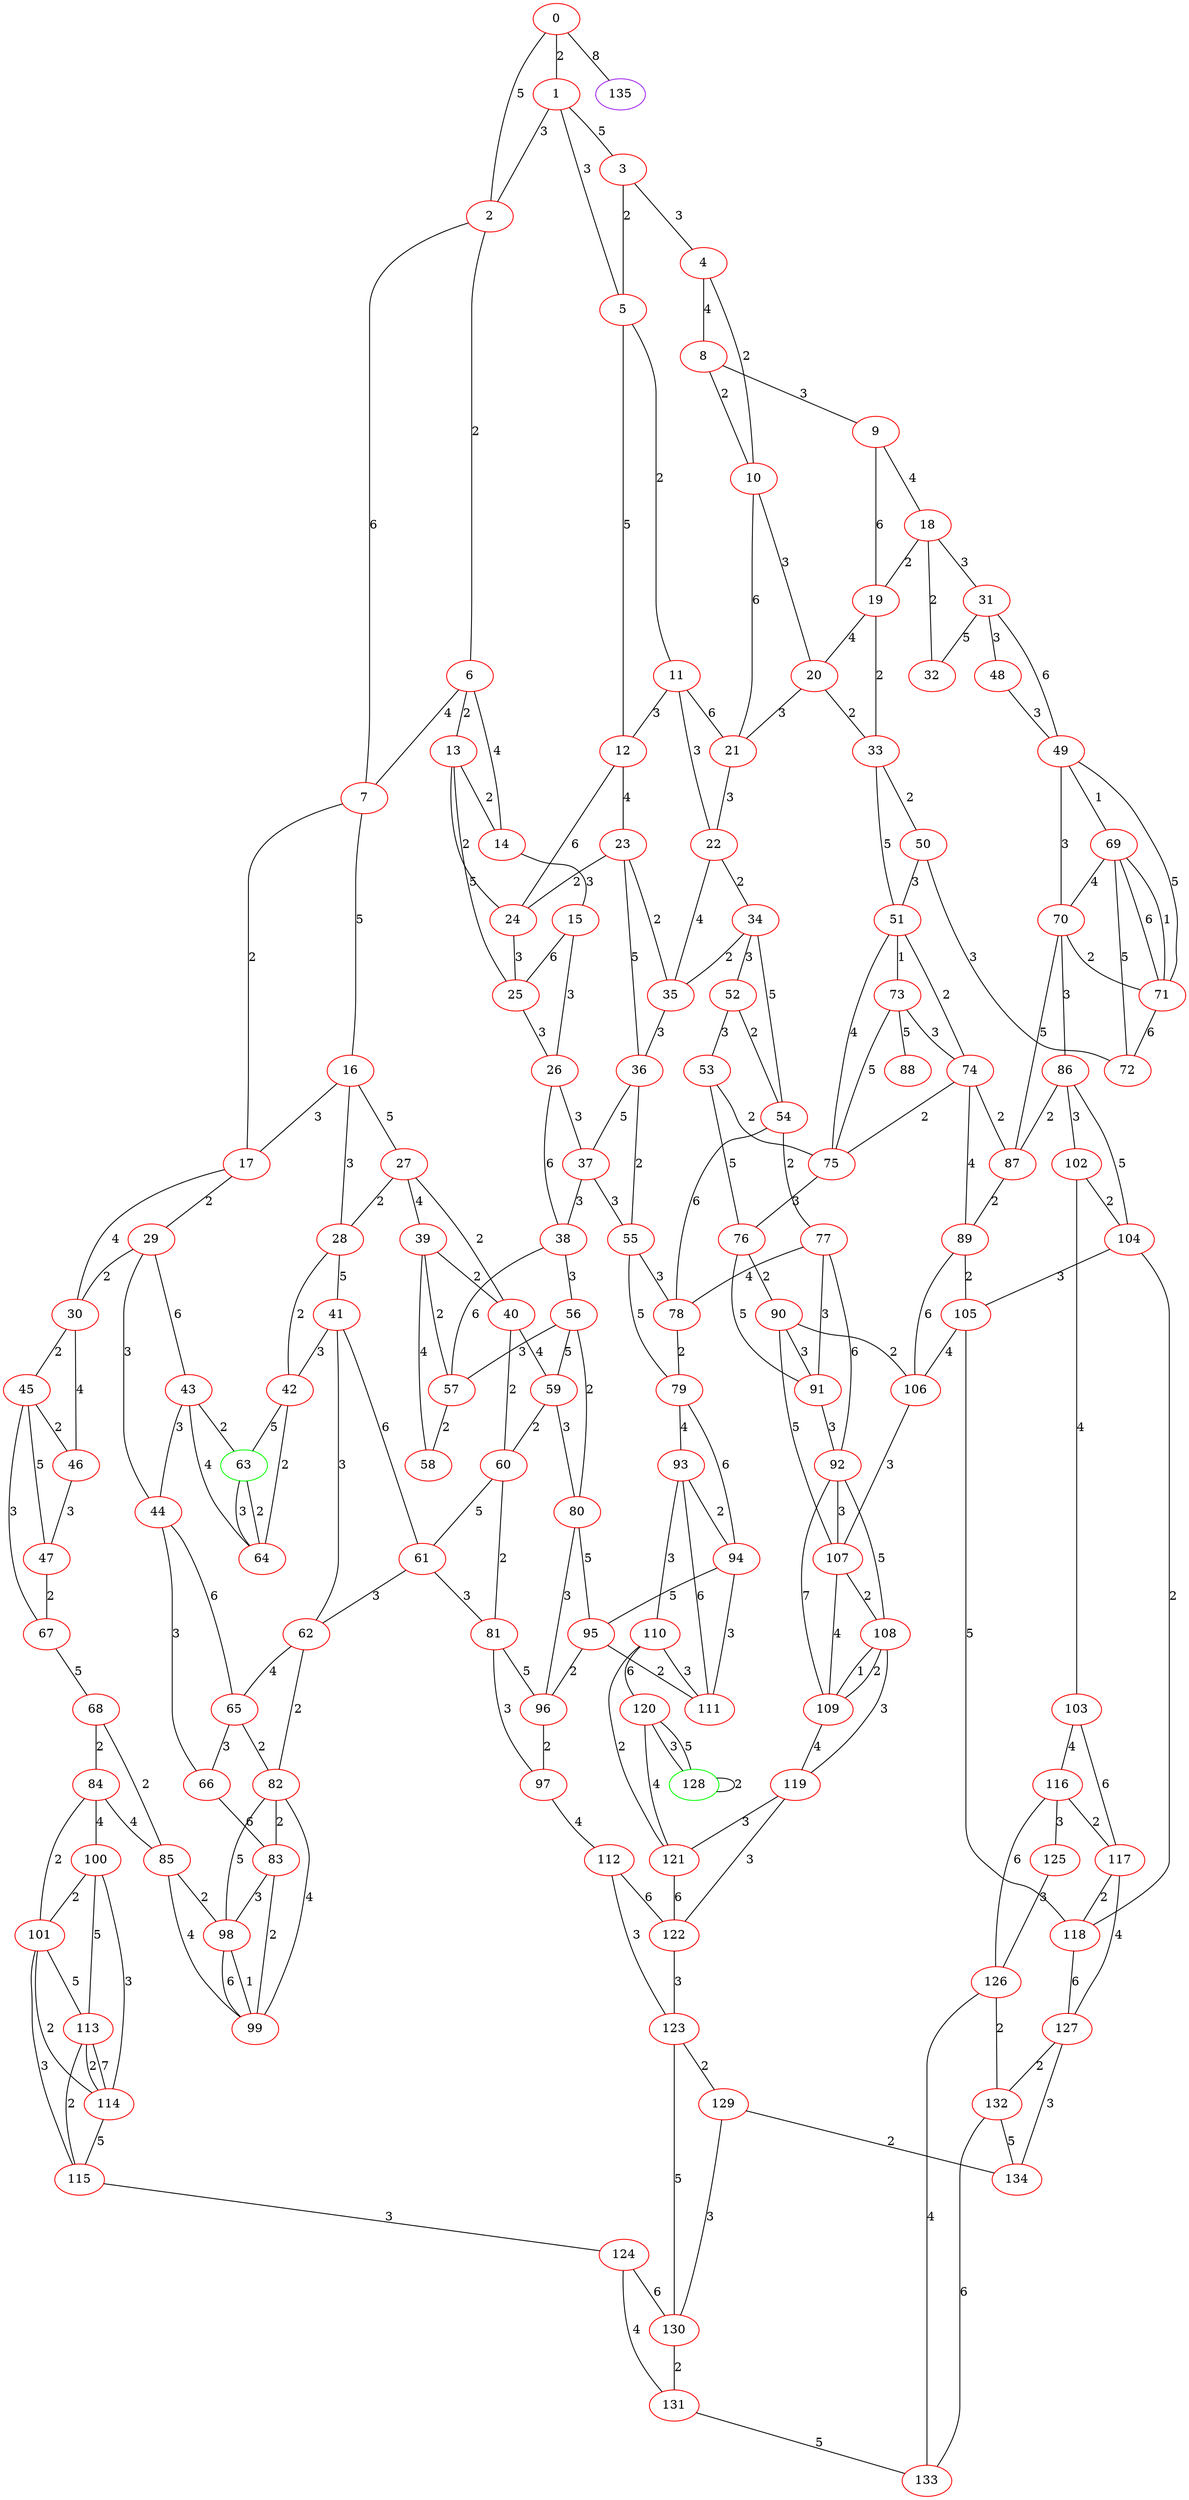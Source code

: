 graph "" {
0 [color=red, weight=1];
1 [color=red, weight=1];
2 [color=red, weight=1];
3 [color=red, weight=1];
4 [color=red, weight=1];
5 [color=red, weight=1];
6 [color=red, weight=1];
7 [color=red, weight=1];
8 [color=red, weight=1];
9 [color=red, weight=1];
10 [color=red, weight=1];
11 [color=red, weight=1];
12 [color=red, weight=1];
13 [color=red, weight=1];
14 [color=red, weight=1];
15 [color=red, weight=1];
16 [color=red, weight=1];
17 [color=red, weight=1];
18 [color=red, weight=1];
19 [color=red, weight=1];
20 [color=red, weight=1];
21 [color=red, weight=1];
22 [color=red, weight=1];
23 [color=red, weight=1];
24 [color=red, weight=1];
25 [color=red, weight=1];
26 [color=red, weight=1];
27 [color=red, weight=1];
28 [color=red, weight=1];
29 [color=red, weight=1];
30 [color=red, weight=1];
31 [color=red, weight=1];
32 [color=red, weight=1];
33 [color=red, weight=1];
34 [color=red, weight=1];
35 [color=red, weight=1];
36 [color=red, weight=1];
37 [color=red, weight=1];
38 [color=red, weight=1];
39 [color=red, weight=1];
40 [color=red, weight=1];
41 [color=red, weight=1];
42 [color=red, weight=1];
43 [color=red, weight=1];
44 [color=red, weight=1];
45 [color=red, weight=1];
46 [color=red, weight=1];
47 [color=red, weight=1];
48 [color=red, weight=1];
49 [color=red, weight=1];
50 [color=red, weight=1];
51 [color=red, weight=1];
52 [color=red, weight=1];
53 [color=red, weight=1];
54 [color=red, weight=1];
55 [color=red, weight=1];
56 [color=red, weight=1];
57 [color=red, weight=1];
58 [color=red, weight=1];
59 [color=red, weight=1];
60 [color=red, weight=1];
61 [color=red, weight=1];
62 [color=red, weight=1];
63 [color=green, weight=2];
64 [color=red, weight=1];
65 [color=red, weight=1];
66 [color=red, weight=1];
67 [color=red, weight=1];
68 [color=red, weight=1];
69 [color=red, weight=1];
70 [color=red, weight=1];
71 [color=red, weight=1];
72 [color=red, weight=1];
73 [color=red, weight=1];
74 [color=red, weight=1];
75 [color=red, weight=1];
76 [color=red, weight=1];
77 [color=red, weight=1];
78 [color=red, weight=1];
79 [color=red, weight=1];
80 [color=red, weight=1];
81 [color=red, weight=1];
82 [color=red, weight=1];
83 [color=red, weight=1];
84 [color=red, weight=1];
85 [color=red, weight=1];
86 [color=red, weight=1];
87 [color=red, weight=1];
88 [color=red, weight=1];
89 [color=red, weight=1];
90 [color=red, weight=1];
91 [color=red, weight=1];
92 [color=red, weight=1];
93 [color=red, weight=1];
94 [color=red, weight=1];
95 [color=red, weight=1];
96 [color=red, weight=1];
97 [color=red, weight=1];
98 [color=red, weight=1];
99 [color=red, weight=1];
100 [color=red, weight=1];
101 [color=red, weight=1];
102 [color=red, weight=1];
103 [color=red, weight=1];
104 [color=red, weight=1];
105 [color=red, weight=1];
106 [color=red, weight=1];
107 [color=red, weight=1];
108 [color=red, weight=1];
109 [color=red, weight=1];
110 [color=red, weight=1];
111 [color=red, weight=1];
112 [color=red, weight=1];
113 [color=red, weight=1];
114 [color=red, weight=1];
115 [color=red, weight=1];
116 [color=red, weight=1];
117 [color=red, weight=1];
118 [color=red, weight=1];
119 [color=red, weight=1];
120 [color=red, weight=1];
121 [color=red, weight=1];
122 [color=red, weight=1];
123 [color=red, weight=1];
124 [color=red, weight=1];
125 [color=red, weight=1];
126 [color=red, weight=1];
127 [color=red, weight=1];
128 [color=green, weight=2];
129 [color=red, weight=1];
130 [color=red, weight=1];
131 [color=red, weight=1];
132 [color=red, weight=1];
133 [color=red, weight=1];
134 [color=red, weight=1];
135 [color=purple, weight=4];
0 -- 1  [key=0, label=2];
0 -- 2  [key=0, label=5];
0 -- 135  [key=0, label=8];
1 -- 2  [key=0, label=3];
1 -- 3  [key=0, label=5];
1 -- 5  [key=0, label=3];
2 -- 6  [key=0, label=2];
2 -- 7  [key=0, label=6];
3 -- 4  [key=0, label=3];
3 -- 5  [key=0, label=2];
4 -- 8  [key=0, label=4];
4 -- 10  [key=0, label=2];
5 -- 11  [key=0, label=2];
5 -- 12  [key=0, label=5];
6 -- 13  [key=0, label=2];
6 -- 14  [key=0, label=4];
6 -- 7  [key=0, label=4];
7 -- 16  [key=0, label=5];
7 -- 17  [key=0, label=2];
8 -- 9  [key=0, label=3];
8 -- 10  [key=0, label=2];
9 -- 18  [key=0, label=4];
9 -- 19  [key=0, label=6];
10 -- 20  [key=0, label=3];
10 -- 21  [key=0, label=6];
11 -- 12  [key=0, label=3];
11 -- 22  [key=0, label=3];
11 -- 21  [key=0, label=6];
12 -- 24  [key=0, label=6];
12 -- 23  [key=0, label=4];
13 -- 24  [key=0, label=2];
13 -- 25  [key=0, label=5];
13 -- 14  [key=0, label=2];
14 -- 15  [key=0, label=3];
15 -- 25  [key=0, label=6];
15 -- 26  [key=0, label=3];
16 -- 17  [key=0, label=3];
16 -- 27  [key=0, label=5];
16 -- 28  [key=0, label=3];
17 -- 29  [key=0, label=2];
17 -- 30  [key=0, label=4];
18 -- 32  [key=0, label=2];
18 -- 19  [key=0, label=2];
18 -- 31  [key=0, label=3];
19 -- 20  [key=0, label=4];
19 -- 33  [key=0, label=2];
20 -- 33  [key=0, label=2];
20 -- 21  [key=0, label=3];
21 -- 22  [key=0, label=3];
22 -- 35  [key=0, label=4];
22 -- 34  [key=0, label=2];
23 -- 24  [key=0, label=2];
23 -- 35  [key=0, label=2];
23 -- 36  [key=0, label=5];
24 -- 25  [key=0, label=3];
25 -- 26  [key=0, label=3];
26 -- 37  [key=0, label=3];
26 -- 38  [key=0, label=6];
27 -- 40  [key=0, label=2];
27 -- 28  [key=0, label=2];
27 -- 39  [key=0, label=4];
28 -- 41  [key=0, label=5];
28 -- 42  [key=0, label=2];
29 -- 43  [key=0, label=6];
29 -- 44  [key=0, label=3];
29 -- 30  [key=0, label=2];
30 -- 46  [key=0, label=4];
30 -- 45  [key=0, label=2];
31 -- 48  [key=0, label=3];
31 -- 49  [key=0, label=6];
31 -- 32  [key=0, label=5];
33 -- 50  [key=0, label=2];
33 -- 51  [key=0, label=5];
34 -- 35  [key=0, label=2];
34 -- 52  [key=0, label=3];
34 -- 54  [key=0, label=5];
35 -- 36  [key=0, label=3];
36 -- 55  [key=0, label=2];
36 -- 37  [key=0, label=5];
37 -- 38  [key=0, label=3];
37 -- 55  [key=0, label=3];
38 -- 56  [key=0, label=3];
38 -- 57  [key=0, label=6];
39 -- 40  [key=0, label=2];
39 -- 57  [key=0, label=2];
39 -- 58  [key=0, label=4];
40 -- 59  [key=0, label=4];
40 -- 60  [key=0, label=2];
41 -- 42  [key=0, label=3];
41 -- 61  [key=0, label=6];
41 -- 62  [key=0, label=3];
42 -- 64  [key=0, label=2];
42 -- 63  [key=0, label=5];
43 -- 64  [key=0, label=4];
43 -- 44  [key=0, label=3];
43 -- 63  [key=0, label=2];
44 -- 65  [key=0, label=6];
44 -- 66  [key=0, label=3];
45 -- 67  [key=0, label=3];
45 -- 46  [key=0, label=2];
45 -- 47  [key=0, label=5];
46 -- 47  [key=0, label=3];
47 -- 67  [key=0, label=2];
48 -- 49  [key=0, label=3];
49 -- 71  [key=0, label=5];
49 -- 69  [key=0, label=1];
49 -- 70  [key=0, label=3];
50 -- 72  [key=0, label=3];
50 -- 51  [key=0, label=3];
51 -- 75  [key=0, label=4];
51 -- 74  [key=0, label=2];
51 -- 73  [key=0, label=1];
52 -- 53  [key=0, label=3];
52 -- 54  [key=0, label=2];
53 -- 75  [key=0, label=2];
53 -- 76  [key=0, label=5];
54 -- 77  [key=0, label=2];
54 -- 78  [key=0, label=6];
55 -- 78  [key=0, label=3];
55 -- 79  [key=0, label=5];
56 -- 80  [key=0, label=2];
56 -- 57  [key=0, label=3];
56 -- 59  [key=0, label=5];
57 -- 58  [key=0, label=2];
59 -- 80  [key=0, label=3];
59 -- 60  [key=0, label=2];
60 -- 81  [key=0, label=2];
60 -- 61  [key=0, label=5];
61 -- 81  [key=0, label=3];
61 -- 62  [key=0, label=3];
62 -- 82  [key=0, label=2];
62 -- 65  [key=0, label=4];
63 -- 64  [key=0, label=2];
63 -- 64  [key=1, label=3];
65 -- 66  [key=0, label=3];
65 -- 82  [key=0, label=2];
66 -- 83  [key=0, label=6];
67 -- 68  [key=0, label=5];
68 -- 84  [key=0, label=2];
68 -- 85  [key=0, label=2];
69 -- 72  [key=0, label=5];
69 -- 70  [key=0, label=4];
69 -- 71  [key=0, label=6];
69 -- 71  [key=1, label=1];
70 -- 87  [key=0, label=5];
70 -- 86  [key=0, label=3];
70 -- 71  [key=0, label=2];
71 -- 72  [key=0, label=6];
73 -- 88  [key=0, label=5];
73 -- 75  [key=0, label=5];
73 -- 74  [key=0, label=3];
74 -- 75  [key=0, label=2];
74 -- 89  [key=0, label=4];
74 -- 87  [key=0, label=2];
75 -- 76  [key=0, label=3];
76 -- 91  [key=0, label=5];
76 -- 90  [key=0, label=2];
77 -- 91  [key=0, label=3];
77 -- 92  [key=0, label=6];
77 -- 78  [key=0, label=4];
78 -- 79  [key=0, label=2];
79 -- 94  [key=0, label=6];
79 -- 93  [key=0, label=4];
80 -- 96  [key=0, label=3];
80 -- 95  [key=0, label=5];
81 -- 96  [key=0, label=5];
81 -- 97  [key=0, label=3];
82 -- 99  [key=0, label=4];
82 -- 98  [key=0, label=5];
82 -- 83  [key=0, label=2];
83 -- 99  [key=0, label=2];
83 -- 98  [key=0, label=3];
84 -- 100  [key=0, label=4];
84 -- 101  [key=0, label=2];
84 -- 85  [key=0, label=4];
85 -- 98  [key=0, label=2];
85 -- 99  [key=0, label=4];
86 -- 104  [key=0, label=5];
86 -- 102  [key=0, label=3];
86 -- 87  [key=0, label=2];
87 -- 89  [key=0, label=2];
89 -- 105  [key=0, label=2];
89 -- 106  [key=0, label=6];
90 -- 91  [key=0, label=3];
90 -- 106  [key=0, label=2];
90 -- 107  [key=0, label=5];
91 -- 92  [key=0, label=3];
92 -- 107  [key=0, label=3];
92 -- 108  [key=0, label=5];
92 -- 109  [key=0, label=7];
93 -- 94  [key=0, label=2];
93 -- 110  [key=0, label=3];
93 -- 111  [key=0, label=6];
94 -- 111  [key=0, label=3];
94 -- 95  [key=0, label=5];
95 -- 96  [key=0, label=2];
95 -- 111  [key=0, label=2];
96 -- 97  [key=0, label=2];
97 -- 112  [key=0, label=4];
98 -- 99  [key=0, label=1];
98 -- 99  [key=1, label=6];
100 -- 113  [key=0, label=5];
100 -- 114  [key=0, label=3];
100 -- 101  [key=0, label=2];
101 -- 114  [key=0, label=2];
101 -- 115  [key=0, label=3];
101 -- 113  [key=0, label=5];
102 -- 104  [key=0, label=2];
102 -- 103  [key=0, label=4];
103 -- 116  [key=0, label=4];
103 -- 117  [key=0, label=6];
104 -- 105  [key=0, label=3];
104 -- 118  [key=0, label=2];
105 -- 106  [key=0, label=4];
105 -- 118  [key=0, label=5];
106 -- 107  [key=0, label=3];
107 -- 108  [key=0, label=2];
107 -- 109  [key=0, label=4];
108 -- 109  [key=0, label=2];
108 -- 109  [key=1, label=1];
108 -- 119  [key=0, label=3];
109 -- 119  [key=0, label=4];
110 -- 120  [key=0, label=6];
110 -- 121  [key=0, label=2];
110 -- 111  [key=0, label=3];
112 -- 122  [key=0, label=6];
112 -- 123  [key=0, label=3];
113 -- 114  [key=0, label=2];
113 -- 114  [key=1, label=7];
113 -- 115  [key=0, label=2];
114 -- 115  [key=0, label=5];
115 -- 124  [key=0, label=3];
116 -- 117  [key=0, label=2];
116 -- 125  [key=0, label=3];
116 -- 126  [key=0, label=6];
117 -- 118  [key=0, label=2];
117 -- 127  [key=0, label=4];
118 -- 127  [key=0, label=6];
119 -- 121  [key=0, label=3];
119 -- 122  [key=0, label=3];
120 -- 128  [key=0, label=3];
120 -- 128  [key=1, label=5];
120 -- 121  [key=0, label=4];
121 -- 122  [key=0, label=6];
122 -- 123  [key=0, label=3];
123 -- 129  [key=0, label=2];
123 -- 130  [key=0, label=5];
124 -- 130  [key=0, label=6];
124 -- 131  [key=0, label=4];
125 -- 126  [key=0, label=3];
126 -- 132  [key=0, label=2];
126 -- 133  [key=0, label=4];
127 -- 132  [key=0, label=2];
127 -- 134  [key=0, label=3];
128 -- 128  [key=0, label=2];
129 -- 130  [key=0, label=3];
129 -- 134  [key=0, label=2];
130 -- 131  [key=0, label=2];
131 -- 133  [key=0, label=5];
132 -- 133  [key=0, label=6];
132 -- 134  [key=0, label=5];
}
